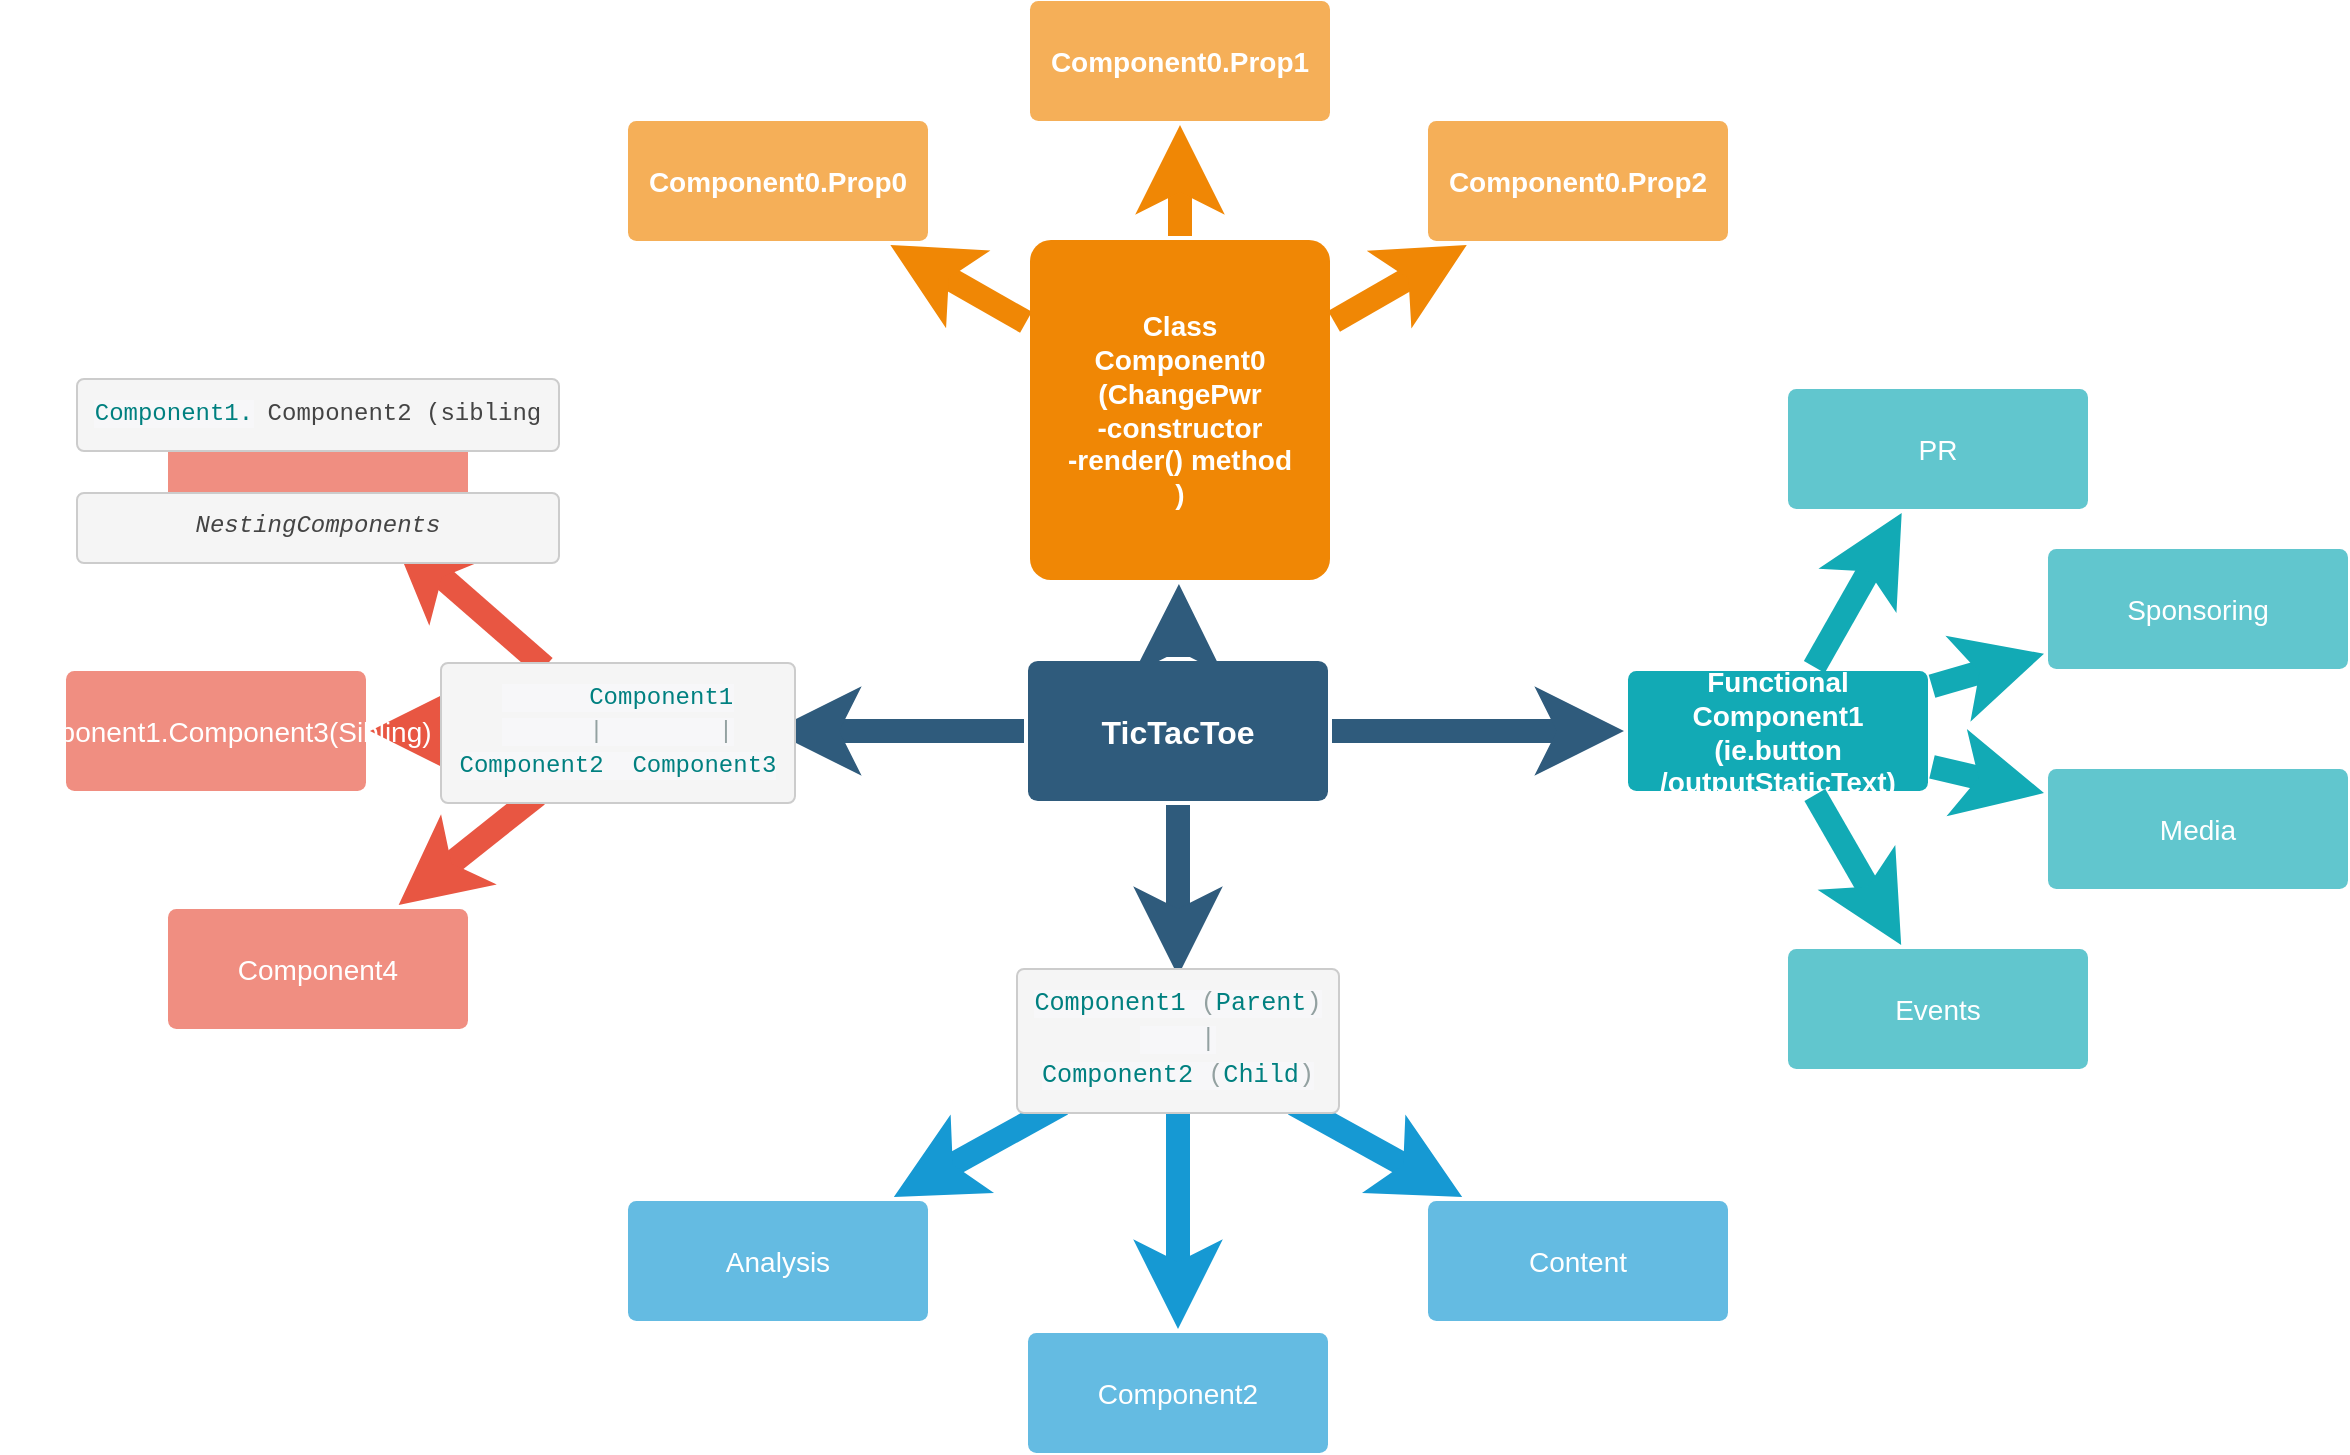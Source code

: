<mxfile version="13.6.9" type="device"><diagram id="6a731a19-8d31-9384-78a2-239565b7b9f0" name="Page-1"><mxGraphModel dx="2115" dy="597" grid="1" gridSize="10" guides="1" tooltips="1" connect="1" arrows="1" fold="1" page="1" pageScale="1" pageWidth="1169" pageHeight="827" background="#ffffff" math="0" shadow="0"><root><mxCell id="0"/><mxCell id="1" parent="0"/><mxCell id="1745" value="" style="edgeStyle=none;rounded=0;jumpStyle=none;html=1;shadow=0;labelBackgroundColor=none;startArrow=none;startFill=0;endArrow=classic;endFill=1;jettySize=auto;orthogonalLoop=1;strokeColor=#2F5B7C;strokeWidth=12;fontFamily=Helvetica;fontSize=16;fontColor=#23445D;spacing=5;" parent="1" source="1749" target="1764" edge="1"><mxGeometry relative="1" as="geometry"/></mxCell><mxCell id="1746" value="" style="edgeStyle=none;rounded=0;jumpStyle=none;html=1;shadow=0;labelBackgroundColor=none;startArrow=none;startFill=0;endArrow=classic;endFill=1;jettySize=auto;orthogonalLoop=1;strokeColor=#2F5B7C;strokeWidth=12;fontFamily=Helvetica;fontSize=16;fontColor=#23445D;spacing=5;" parent="1" source="1749" target="1771" edge="1"><mxGeometry relative="1" as="geometry"/></mxCell><mxCell id="1747" value="" style="edgeStyle=none;rounded=0;jumpStyle=none;html=1;shadow=0;labelBackgroundColor=none;startArrow=none;startFill=0;endArrow=classic;endFill=1;jettySize=auto;orthogonalLoop=1;strokeColor=#2F5B7C;strokeWidth=12;fontFamily=Helvetica;fontSize=16;fontColor=#23445D;spacing=5;" parent="1" source="1749" target="1760" edge="1"><mxGeometry relative="1" as="geometry"/></mxCell><mxCell id="1748" value="" style="edgeStyle=none;rounded=0;jumpStyle=none;html=1;shadow=0;labelBackgroundColor=none;startArrow=none;startFill=0;endArrow=classic;endFill=1;jettySize=auto;orthogonalLoop=1;strokeColor=#2F5B7C;strokeWidth=12;fontFamily=Helvetica;fontSize=16;fontColor=#23445D;spacing=5;" parent="1" source="1749" target="1753" edge="1"><mxGeometry relative="1" as="geometry"/></mxCell><mxCell id="1749" value="TicTacToe" style="rounded=1;whiteSpace=wrap;html=1;shadow=0;labelBackgroundColor=none;strokeColor=none;strokeWidth=12;fillColor=#2F5B7C;fontFamily=Helvetica;fontSize=16;fontColor=#FFFFFF;align=center;fontStyle=1;spacing=5;arcSize=7;perimeterSpacing=2;" parent="1" vertex="1"><mxGeometry x="495" y="380.5" width="150" height="70" as="geometry"/></mxCell><mxCell id="1750" value="" style="edgeStyle=none;rounded=1;jumpStyle=none;html=1;shadow=0;labelBackgroundColor=none;startArrow=none;startFill=0;jettySize=auto;orthogonalLoop=1;strokeColor=#E85642;strokeWidth=12;fontFamily=Helvetica;fontSize=14;fontColor=#FFFFFF;spacing=5;fontStyle=1;fillColor=#b0e3e6;" parent="1" source="1753" target="1756" edge="1"><mxGeometry relative="1" as="geometry"/></mxCell><mxCell id="1751" value="" style="edgeStyle=none;rounded=1;jumpStyle=none;html=1;shadow=0;labelBackgroundColor=none;startArrow=none;startFill=0;jettySize=auto;orthogonalLoop=1;strokeColor=#E85642;strokeWidth=12;fontFamily=Helvetica;fontSize=14;fontColor=#FFFFFF;spacing=5;fontStyle=1;fillColor=#b0e3e6;" parent="1" source="1753" target="1755" edge="1"><mxGeometry relative="1" as="geometry"/></mxCell><mxCell id="1752" value="" style="edgeStyle=none;rounded=1;jumpStyle=none;html=1;shadow=0;labelBackgroundColor=none;startArrow=none;startFill=0;jettySize=auto;orthogonalLoop=1;strokeColor=#E85642;strokeWidth=12;fontFamily=Helvetica;fontSize=14;fontColor=#FFFFFF;spacing=5;fontStyle=1;fillColor=#b0e3e6;" parent="1" source="1753" target="1754" edge="1"><mxGeometry relative="1" as="geometry"/></mxCell><mxCell id="1753" value="&lt;pre style=&quot;box-sizing: border-box ; overflow: auto ; font-family: &amp;#34;menlo&amp;#34; , &amp;#34;monaco&amp;#34; , &amp;#34;consolas&amp;#34; , &amp;#34;courier new&amp;#34; , monospace ; font-size: 12px ; display: block ; padding: 8.5px ; margin: 20px 0px ; line-height: 1.429 ; color: rgb(68 , 68 , 68) ; word-break: break-all ; overflow-wrap: break-word ; background-color: rgb(245 , 245 , 245) ; border: 1px solid rgb(204 , 204 , 204) ; border-radius: 4px ; font-style: normal ; font-weight: 200 ; letter-spacing: normal ; text-indent: 0px ; text-transform: none ; word-spacing: 0px&quot;&gt;&lt;code class=&quot;prettyprint prettyprinted&quot; style=&quot;box-sizing: border-box ; font-family: &amp;#34;menlo&amp;#34; , &amp;#34;monaco&amp;#34; , &amp;#34;consolas&amp;#34; , &amp;#34;courier new&amp;#34; , monospace ; font-size: inherit ; padding: 0px ; color: inherit ; background-color: rgb(247 , 247 , 249) ; border-radius: 0px&quot;&gt;&lt;span class=&quot;pln&quot; style=&quot;box-sizing: border-box ; color: rgb(72 , 72 , 76)&quot;&gt;      &lt;/span&gt;&lt;span class=&quot;typ&quot; style=&quot;box-sizing: border-box ; color: teal&quot;&gt;Component1&lt;/span&gt;&lt;span class=&quot;pln&quot; style=&quot;box-sizing: border-box ; color: rgb(72 , 72 , 76)&quot;&gt;&lt;br&gt;      &lt;/span&gt;&lt;span class=&quot;pun&quot; style=&quot;box-sizing: border-box ; color: rgb(147 , 161 , 161)&quot;&gt;|&lt;/span&gt;&lt;span class=&quot;pln&quot; style=&quot;box-sizing: border-box ; color: rgb(72 , 72 , 76)&quot;&gt;        &lt;/span&gt;&lt;span class=&quot;pun&quot; style=&quot;box-sizing: border-box ; color: rgb(147 , 161 , 161)&quot;&gt;|&lt;/span&gt;&lt;span class=&quot;pln&quot; style=&quot;box-sizing: border-box ; color: rgb(72 , 72 , 76)&quot;&gt;&lt;br&gt;&lt;/span&gt;&lt;span class=&quot;typ&quot; style=&quot;box-sizing: border-box ; color: teal&quot;&gt;Component2&lt;/span&gt;&lt;span class=&quot;pln&quot; style=&quot;box-sizing: border-box ; color: rgb(72 , 72 , 76)&quot;&gt;  &lt;/span&gt;&lt;span class=&quot;typ&quot; style=&quot;box-sizing: border-box ; color: teal&quot;&gt;Component3&lt;/span&gt;&lt;/code&gt;&lt;/pre&gt;" style="rounded=1;whiteSpace=wrap;html=1;shadow=0;labelBackgroundColor=none;strokeColor=none;strokeWidth=12;fillColor=#e85642;fontFamily=Helvetica;fontSize=14;fontColor=#FFFFFF;align=center;spacing=5;fontStyle=1;arcSize=7;perimeterSpacing=2;" parent="1" vertex="1"><mxGeometry x="215" y="385.5" width="150" height="60" as="geometry"/></mxCell><mxCell id="1754" value="Component4" style="rounded=1;whiteSpace=wrap;html=1;shadow=0;labelBackgroundColor=none;strokeColor=none;strokeWidth=12;fillColor=#f08e81;fontFamily=Helvetica;fontSize=14;fontColor=#FFFFFF;align=center;spacing=5;fontStyle=0;arcSize=7;perimeterSpacing=2;" parent="1" vertex="1"><mxGeometry x="65" y="504.5" width="150" height="60" as="geometry"/></mxCell><mxCell id="1755" value="Component1.Component3(Sibling)" style="rounded=1;whiteSpace=wrap;html=1;shadow=0;labelBackgroundColor=none;strokeColor=none;strokeWidth=12;fillColor=#f08e81;fontFamily=Helvetica;fontSize=14;fontColor=#FFFFFF;align=center;spacing=5;fontStyle=0;arcSize=7;perimeterSpacing=2;" parent="1" vertex="1"><mxGeometry x="14" y="385.5" width="150" height="60" as="geometry"/></mxCell><mxCell id="1756" value="&lt;pre style=&quot;box-sizing: border-box ; overflow: auto ; font-family: &amp;#34;menlo&amp;#34; , &amp;#34;monaco&amp;#34; , &amp;#34;consolas&amp;#34; , &amp;#34;courier new&amp;#34; , monospace ; font-size: 12px ; padding: 8.5px ; margin-top: 20px ; margin-bottom: 20px ; line-height: 1.429 ; color: rgb(68 , 68 , 68) ; word-break: break-all ; overflow-wrap: break-word ; background-color: rgb(245 , 245 , 245) ; border: 1px solid rgb(204 , 204 , 204) ; border-radius: 4px&quot;&gt;&lt;code class=&quot;prettyprint prettyprinted&quot; style=&quot;box-sizing: border-box ; font-family: &amp;#34;menlo&amp;#34; , &amp;#34;monaco&amp;#34; , &amp;#34;consolas&amp;#34; , &amp;#34;courier new&amp;#34; , monospace ; font-size: inherit ; padding: 0px ; color: inherit ; background-color: rgb(247 , 247 , 249) ; border-radius: 0px&quot;&gt;&lt;span class=&quot;typ&quot; style=&quot;box-sizing: border-box ; color: teal&quot;&gt;Component1.&lt;/span&gt;&lt;/code&gt; Component2 (sibling&lt;/pre&gt;&lt;pre style=&quot;box-sizing: border-box ; overflow: auto ; font-family: &amp;#34;menlo&amp;#34; , &amp;#34;monaco&amp;#34; , &amp;#34;consolas&amp;#34; , &amp;#34;courier new&amp;#34; , monospace ; font-size: 12px ; padding: 8.5px ; margin-top: 20px ; margin-bottom: 20px ; line-height: 1.429 ; color: rgb(68 , 68 , 68) ; word-break: break-all ; overflow-wrap: break-word ; background-color: rgb(245 , 245 , 245) ; border: 1px solid rgb(204 , 204 , 204) ; border-radius: 4px&quot;&gt;&lt;i&gt;NestingComponents&lt;/i&gt;&lt;/pre&gt;" style="rounded=1;whiteSpace=wrap;html=1;shadow=0;labelBackgroundColor=none;strokeColor=none;strokeWidth=12;fillColor=#f08e81;fontFamily=Helvetica;fontSize=14;fontColor=#FFFFFF;align=center;spacing=5;fontStyle=0;arcSize=7;perimeterSpacing=2;" parent="1" vertex="1"><mxGeometry x="65" y="254.5" width="150" height="60" as="geometry"/></mxCell><mxCell id="1757" value="" style="edgeStyle=none;rounded=0;jumpStyle=none;html=1;shadow=0;labelBackgroundColor=none;startArrow=none;startFill=0;endArrow=classic;endFill=1;jettySize=auto;orthogonalLoop=1;strokeColor=#1699D3;strokeWidth=12;fontFamily=Helvetica;fontSize=14;fontColor=#FFFFFF;spacing=5;" parent="1" source="1760" target="1763" edge="1"><mxGeometry relative="1" as="geometry"/></mxCell><mxCell id="1758" value="" style="edgeStyle=none;rounded=0;jumpStyle=none;html=1;shadow=0;labelBackgroundColor=none;startArrow=none;startFill=0;endArrow=classic;endFill=1;jettySize=auto;orthogonalLoop=1;strokeColor=#1699D3;strokeWidth=12;fontFamily=Helvetica;fontSize=14;fontColor=#FFFFFF;spacing=5;" parent="1" source="1760" target="1762" edge="1"><mxGeometry relative="1" as="geometry"/></mxCell><mxCell id="1759" value="" style="edgeStyle=none;rounded=0;jumpStyle=none;html=1;shadow=0;labelBackgroundColor=none;startArrow=none;startFill=0;endArrow=classic;endFill=1;jettySize=auto;orthogonalLoop=1;strokeColor=#1699D3;strokeWidth=12;fontFamily=Helvetica;fontSize=14;fontColor=#FFFFFF;spacing=5;" parent="1" source="1760" target="1761" edge="1"><mxGeometry relative="1" as="geometry"/></mxCell><mxCell id="1760" value="&lt;pre style=&quot;box-sizing: border-box ; overflow: auto ; font-family: &amp;#34;menlo&amp;#34; , &amp;#34;monaco&amp;#34; , &amp;#34;consolas&amp;#34; , &amp;#34;courier new&amp;#34; , monospace ; font-size: 12.6px ; padding: 8.5px ; margin-top: 20px ; margin-bottom: 20px ; line-height: 1.429 ; color: rgb(68 , 68 , 68) ; word-break: break-all ; overflow-wrap: break-word ; background-color: rgb(245 , 245 , 245) ; border: 1px solid rgb(204 , 204 , 204) ; border-radius: 4px ; font-weight: 200&quot;&gt;&lt;code class=&quot;prettyprint prettyprinted&quot; style=&quot;box-sizing: border-box ; font-family: &amp;#34;menlo&amp;#34; , &amp;#34;monaco&amp;#34; , &amp;#34;consolas&amp;#34; , &amp;#34;courier new&amp;#34; , monospace ; font-size: inherit ; padding: 0px ; color: inherit ; background-color: rgb(247 , 247 , 249) ; border-radius: 0px&quot;&gt;&lt;span class=&quot;typ&quot; style=&quot;box-sizing: border-box ; color: teal&quot;&gt;Component1&lt;/span&gt;&lt;span class=&quot;pln&quot; style=&quot;box-sizing: border-box ; color: rgb(72 , 72 , 76)&quot;&gt; &lt;/span&gt;&lt;span class=&quot;pun&quot; style=&quot;box-sizing: border-box ; color: rgb(147 , 161 , 161)&quot;&gt;(&lt;/span&gt;&lt;span class=&quot;typ&quot; style=&quot;box-sizing: border-box ; color: teal&quot;&gt;Parent&lt;/span&gt;&lt;span class=&quot;pun&quot; style=&quot;box-sizing: border-box ; color: rgb(147 , 161 , 161)&quot;&gt;)&lt;/span&gt;&lt;span class=&quot;pln&quot; style=&quot;box-sizing: border-box ; color: rgb(72 , 72 , 76)&quot;&gt;&lt;br/&gt;    &lt;/span&gt;&lt;span class=&quot;pun&quot; style=&quot;box-sizing: border-box ; color: rgb(147 , 161 , 161)&quot;&gt;|&lt;/span&gt;&lt;span class=&quot;pln&quot; style=&quot;box-sizing: border-box ; color: rgb(72 , 72 , 76)&quot;&gt;&lt;br/&gt;&lt;/span&gt;&lt;span class=&quot;typ&quot; style=&quot;box-sizing: border-box ; color: teal&quot;&gt;Component2&lt;/span&gt;&lt;span class=&quot;pln&quot; style=&quot;box-sizing: border-box ; color: rgb(72 , 72 , 76)&quot;&gt; &lt;/span&gt;&lt;span class=&quot;pun&quot; style=&quot;box-sizing: border-box ; color: rgb(147 , 161 , 161)&quot;&gt;(&lt;/span&gt;&lt;span class=&quot;typ&quot; style=&quot;box-sizing: border-box ; color: teal&quot;&gt;Child&lt;/span&gt;&lt;span class=&quot;pun&quot; style=&quot;box-sizing: border-box ; color: rgb(147 , 161 , 161)&quot;&gt;)&lt;/span&gt;&lt;/code&gt;&lt;/pre&gt;" style="rounded=1;whiteSpace=wrap;html=1;shadow=0;labelBackgroundColor=none;strokeColor=none;strokeWidth=12;fontFamily=Helvetica;fontSize=14;fontColor=#FFFFFF;align=center;spacing=5;fontStyle=1;arcSize=7;perimeterSpacing=2;fillColor=#1699D3;" parent="1" vertex="1"><mxGeometry x="495" y="540" width="150" height="60" as="geometry"/></mxCell><mxCell id="1761" value="Content" style="rounded=1;whiteSpace=wrap;html=1;shadow=0;labelBackgroundColor=none;strokeColor=none;strokeWidth=12;fillColor=#64bbe2;fontFamily=Helvetica;fontSize=14;fontColor=#FFFFFF;align=center;spacing=5;arcSize=7;perimeterSpacing=2;" parent="1" vertex="1"><mxGeometry x="695" y="650.5" width="150" height="60" as="geometry"/></mxCell><mxCell id="1762" value="Component2" style="rounded=1;whiteSpace=wrap;html=1;shadow=0;labelBackgroundColor=none;strokeColor=none;strokeWidth=12;fillColor=#64bbe2;fontFamily=Helvetica;fontSize=14;fontColor=#FFFFFF;align=center;spacing=5;arcSize=7;perimeterSpacing=2;" parent="1" vertex="1"><mxGeometry x="495" y="716.5" width="150" height="60" as="geometry"/></mxCell><mxCell id="1763" value="Analysis" style="rounded=1;whiteSpace=wrap;html=1;shadow=0;labelBackgroundColor=none;strokeColor=none;strokeWidth=12;fillColor=#64bbe2;fontFamily=Helvetica;fontSize=14;fontColor=#FFFFFF;align=center;spacing=5;arcSize=7;perimeterSpacing=2;" parent="1" vertex="1"><mxGeometry x="295" y="650.5" width="150" height="60" as="geometry"/></mxCell><mxCell id="1764" value="&lt;span&gt;Class&lt;br&gt;Component0&lt;br&gt;(ChangePwr&lt;br&gt;-constructor&lt;br&gt;-render() method&lt;br&gt;)&lt;br&gt;&lt;/span&gt;" style="rounded=1;whiteSpace=wrap;html=1;shadow=0;labelBackgroundColor=none;strokeColor=none;strokeWidth=12;fillColor=#F08705;fontFamily=Helvetica;fontSize=14;fontColor=#FFFFFF;align=center;spacing=5;fontStyle=1;arcSize=7;perimeterSpacing=2;" parent="1" vertex="1"><mxGeometry x="496" y="170" width="150" height="170" as="geometry"/></mxCell><mxCell id="1765" value="&lt;span style=&quot;font-weight: 700&quot;&gt;Component0.Prop2&lt;/span&gt;" style="rounded=1;whiteSpace=wrap;html=1;shadow=0;labelBackgroundColor=none;strokeColor=none;strokeWidth=12;fillColor=#f5af58;fontFamily=Helvetica;fontSize=14;fontColor=#FFFFFF;align=center;spacing=5;arcSize=7;perimeterSpacing=2;" parent="1" vertex="1"><mxGeometry x="695" y="110.5" width="150" height="60" as="geometry"/></mxCell><mxCell id="1766" value="" style="edgeStyle=none;rounded=0;jumpStyle=none;html=1;shadow=0;labelBackgroundColor=none;startArrow=none;startFill=0;endArrow=classic;endFill=1;jettySize=auto;orthogonalLoop=1;strokeColor=#F08705;strokeWidth=12;fontFamily=Helvetica;fontSize=14;fontColor=#FFFFFF;spacing=5;" parent="1" source="1764" target="1765" edge="1"><mxGeometry relative="1" as="geometry"/></mxCell><mxCell id="1767" value="&lt;span style=&quot;font-weight: 700&quot;&gt;Component0.Prop1&lt;/span&gt;" style="rounded=1;whiteSpace=wrap;html=1;shadow=0;labelBackgroundColor=none;strokeColor=none;strokeWidth=12;fillColor=#f5af58;fontFamily=Helvetica;fontSize=14;fontColor=#FFFFFF;align=center;spacing=5;arcSize=7;perimeterSpacing=2;" parent="1" vertex="1"><mxGeometry x="496" y="50.5" width="150" height="60" as="geometry"/></mxCell><mxCell id="1768" value="" style="edgeStyle=none;rounded=0;jumpStyle=none;html=1;shadow=0;labelBackgroundColor=none;startArrow=none;startFill=0;endArrow=classic;endFill=1;jettySize=auto;orthogonalLoop=1;strokeColor=#F08705;strokeWidth=12;fontFamily=Helvetica;fontSize=14;fontColor=#FFFFFF;spacing=5;" parent="1" source="1764" target="1767" edge="1"><mxGeometry relative="1" as="geometry"/></mxCell><mxCell id="1769" value="&lt;span style=&quot;font-weight: 700&quot;&gt;Component0.Prop0&lt;/span&gt;" style="rounded=1;whiteSpace=wrap;html=1;shadow=0;labelBackgroundColor=none;strokeColor=none;strokeWidth=12;fillColor=#f5af58;fontFamily=Helvetica;fontSize=14;fontColor=#FFFFFF;align=center;spacing=5;arcSize=7;perimeterSpacing=2;" parent="1" vertex="1"><mxGeometry x="295" y="110.5" width="150" height="60" as="geometry"/></mxCell><mxCell id="1770" value="" style="edgeStyle=none;rounded=0;jumpStyle=none;html=1;shadow=0;labelBackgroundColor=none;startArrow=none;startFill=0;endArrow=classic;endFill=1;jettySize=auto;orthogonalLoop=1;strokeColor=#F08705;strokeWidth=12;fontFamily=Helvetica;fontSize=14;fontColor=#FFFFFF;spacing=5;" parent="1" source="1764" target="1769" edge="1"><mxGeometry relative="1" as="geometry"/></mxCell><mxCell id="1771" value="Functional&lt;br&gt;Component1 (ie.button&lt;br&gt;/outputStaticText)" style="rounded=1;whiteSpace=wrap;html=1;shadow=0;labelBackgroundColor=none;strokeColor=none;strokeWidth=12;fillColor=#12aab5;fontFamily=Helvetica;fontSize=14;fontColor=#FFFFFF;align=center;spacing=5;fontStyle=1;arcSize=7;perimeterSpacing=2;" parent="1" vertex="1"><mxGeometry x="795" y="385.5" width="150" height="60" as="geometry"/></mxCell><mxCell id="1772" value="Events" style="rounded=1;whiteSpace=wrap;html=1;shadow=0;labelBackgroundColor=none;strokeColor=none;strokeWidth=12;fillColor=#61c6ce;fontFamily=Helvetica;fontSize=14;fontColor=#FFFFFF;align=center;spacing=5;fontStyle=0;arcSize=7;perimeterSpacing=2;" parent="1" vertex="1"><mxGeometry x="875" y="524.5" width="150" height="60" as="geometry"/></mxCell><mxCell id="1773" value="" style="edgeStyle=none;rounded=1;jumpStyle=none;html=1;shadow=0;labelBackgroundColor=none;startArrow=none;startFill=0;jettySize=auto;orthogonalLoop=1;strokeColor=#12AAB5;strokeWidth=12;fontFamily=Helvetica;fontSize=14;fontColor=#FFFFFF;spacing=5;fontStyle=1;fillColor=#b0e3e6;" parent="1" source="1771" target="1772" edge="1"><mxGeometry relative="1" as="geometry"/></mxCell><mxCell id="1774" value="Media" style="rounded=1;whiteSpace=wrap;html=1;shadow=0;labelBackgroundColor=none;strokeColor=none;strokeWidth=12;fillColor=#61c6ce;fontFamily=Helvetica;fontSize=14;fontColor=#FFFFFF;align=center;spacing=5;fontStyle=0;arcSize=7;perimeterSpacing=2;" parent="1" vertex="1"><mxGeometry x="1005" y="434.5" width="150" height="60" as="geometry"/></mxCell><mxCell id="1775" value="" style="edgeStyle=none;rounded=1;jumpStyle=none;html=1;shadow=0;labelBackgroundColor=none;startArrow=none;startFill=0;jettySize=auto;orthogonalLoop=1;strokeColor=#12AAB5;strokeWidth=12;fontFamily=Helvetica;fontSize=14;fontColor=#FFFFFF;spacing=5;fontStyle=1;fillColor=#b0e3e6;" parent="1" source="1771" target="1774" edge="1"><mxGeometry relative="1" as="geometry"/></mxCell><mxCell id="1776" value="Sponsoring" style="rounded=1;whiteSpace=wrap;html=1;shadow=0;labelBackgroundColor=none;strokeColor=none;strokeWidth=12;fillColor=#61c6ce;fontFamily=Helvetica;fontSize=14;fontColor=#FFFFFF;align=center;spacing=5;fontStyle=0;arcSize=7;perimeterSpacing=2;" parent="1" vertex="1"><mxGeometry x="1005" y="324.5" width="150" height="60" as="geometry"/></mxCell><mxCell id="1777" value="" style="edgeStyle=none;rounded=1;jumpStyle=none;html=1;shadow=0;labelBackgroundColor=none;startArrow=none;startFill=0;jettySize=auto;orthogonalLoop=1;strokeColor=#12AAB5;strokeWidth=12;fontFamily=Helvetica;fontSize=14;fontColor=#FFFFFF;spacing=5;fontStyle=1;fillColor=#b0e3e6;" parent="1" source="1771" target="1776" edge="1"><mxGeometry relative="1" as="geometry"/></mxCell><mxCell id="1778" value="PR" style="rounded=1;whiteSpace=wrap;html=1;shadow=0;labelBackgroundColor=none;strokeColor=none;strokeWidth=12;fillColor=#61c6ce;fontFamily=Helvetica;fontSize=14;fontColor=#FFFFFF;align=center;spacing=5;fontStyle=0;arcSize=7;perimeterSpacing=2;" parent="1" vertex="1"><mxGeometry x="875" y="244.5" width="150" height="60" as="geometry"/></mxCell><mxCell id="1779" value="" style="edgeStyle=none;rounded=1;jumpStyle=none;html=1;shadow=0;labelBackgroundColor=none;startArrow=none;startFill=0;jettySize=auto;orthogonalLoop=1;strokeColor=#12AAB5;strokeWidth=12;fontFamily=Helvetica;fontSize=14;fontColor=#FFFFFF;spacing=5;fontStyle=1;fillColor=#b0e3e6;" parent="1" source="1771" target="1778" edge="1"><mxGeometry relative="1" as="geometry"/></mxCell></root></mxGraphModel></diagram></mxfile>